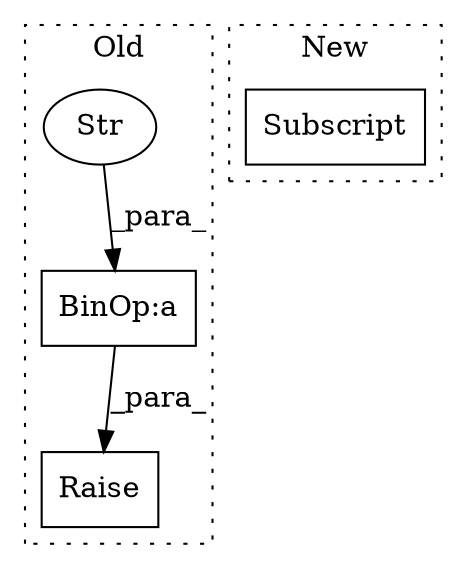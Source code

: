 digraph G {
subgraph cluster0 {
1 [label="Raise" a="91" s="5454" l="6" shape="box"];
3 [label="BinOp:a" a="82" s="5526" l="3" shape="box"];
4 [label="Str" a="66" s="5479" l="47" shape="ellipse"];
label = "Old";
style="dotted";
}
subgraph cluster1 {
2 [label="Subscript" a="63" s="2418,0" l="19,0" shape="box"];
label = "New";
style="dotted";
}
3 -> 1 [label="_para_"];
4 -> 3 [label="_para_"];
}